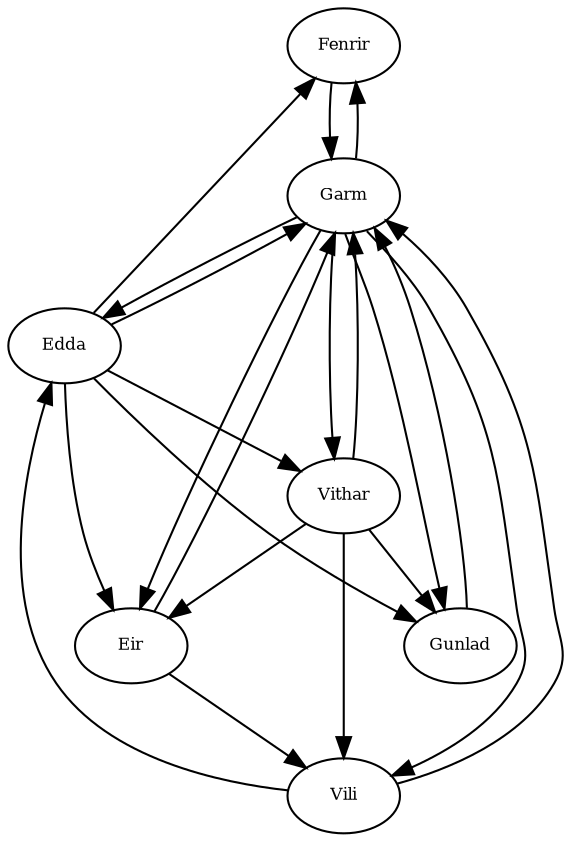 digraph RGL__DirectedAdjacencyGraph {
    Fenrir [
        fontsize = 8,
        label = Fenrir
    ]

    Garm [
        fontsize = 8,
        label = Garm
    ]

    Vithar [
        fontsize = 8,
        label = Vithar
    ]

    Eir [
        fontsize = 8,
        label = Eir
    ]

    Vili [
        fontsize = 8,
        label = Vili
    ]

    Gunlad [
        fontsize = 8,
        label = Gunlad
    ]

    Edda [
        fontsize = 8,
        label = Edda
    ]

    Fenrir -> Garm [
        fontsize = 8
    ]

    Garm -> Fenrir [
        fontsize = 8
    ]

    Garm -> Vithar [
        fontsize = 8
    ]

    Garm -> Eir [
        fontsize = 8
    ]

    Garm -> Vili [
        fontsize = 8
    ]

    Garm -> Gunlad [
        fontsize = 8
    ]

    Garm -> Edda [
        fontsize = 8
    ]

    Vithar -> Garm [
        fontsize = 8
    ]

    Vithar -> Eir [
        fontsize = 8
    ]

    Vithar -> Gunlad [
        fontsize = 8
    ]

    Vithar -> Vili [
        fontsize = 8
    ]

    Eir -> Garm [
        fontsize = 8
    ]

    Eir -> Vili [
        fontsize = 8
    ]

    Vili -> Garm [
        fontsize = 8
    ]

    Vili -> Edda [
        fontsize = 8
    ]

    Gunlad -> Garm [
        fontsize = 8
    ]

    Edda -> Garm [
        fontsize = 8
    ]

    Edda -> Eir [
        fontsize = 8
    ]

    Edda -> Gunlad [
        fontsize = 8
    ]

    Edda -> Fenrir [
        fontsize = 8
    ]

    Edda -> Vithar [
        fontsize = 8
    ]
}
